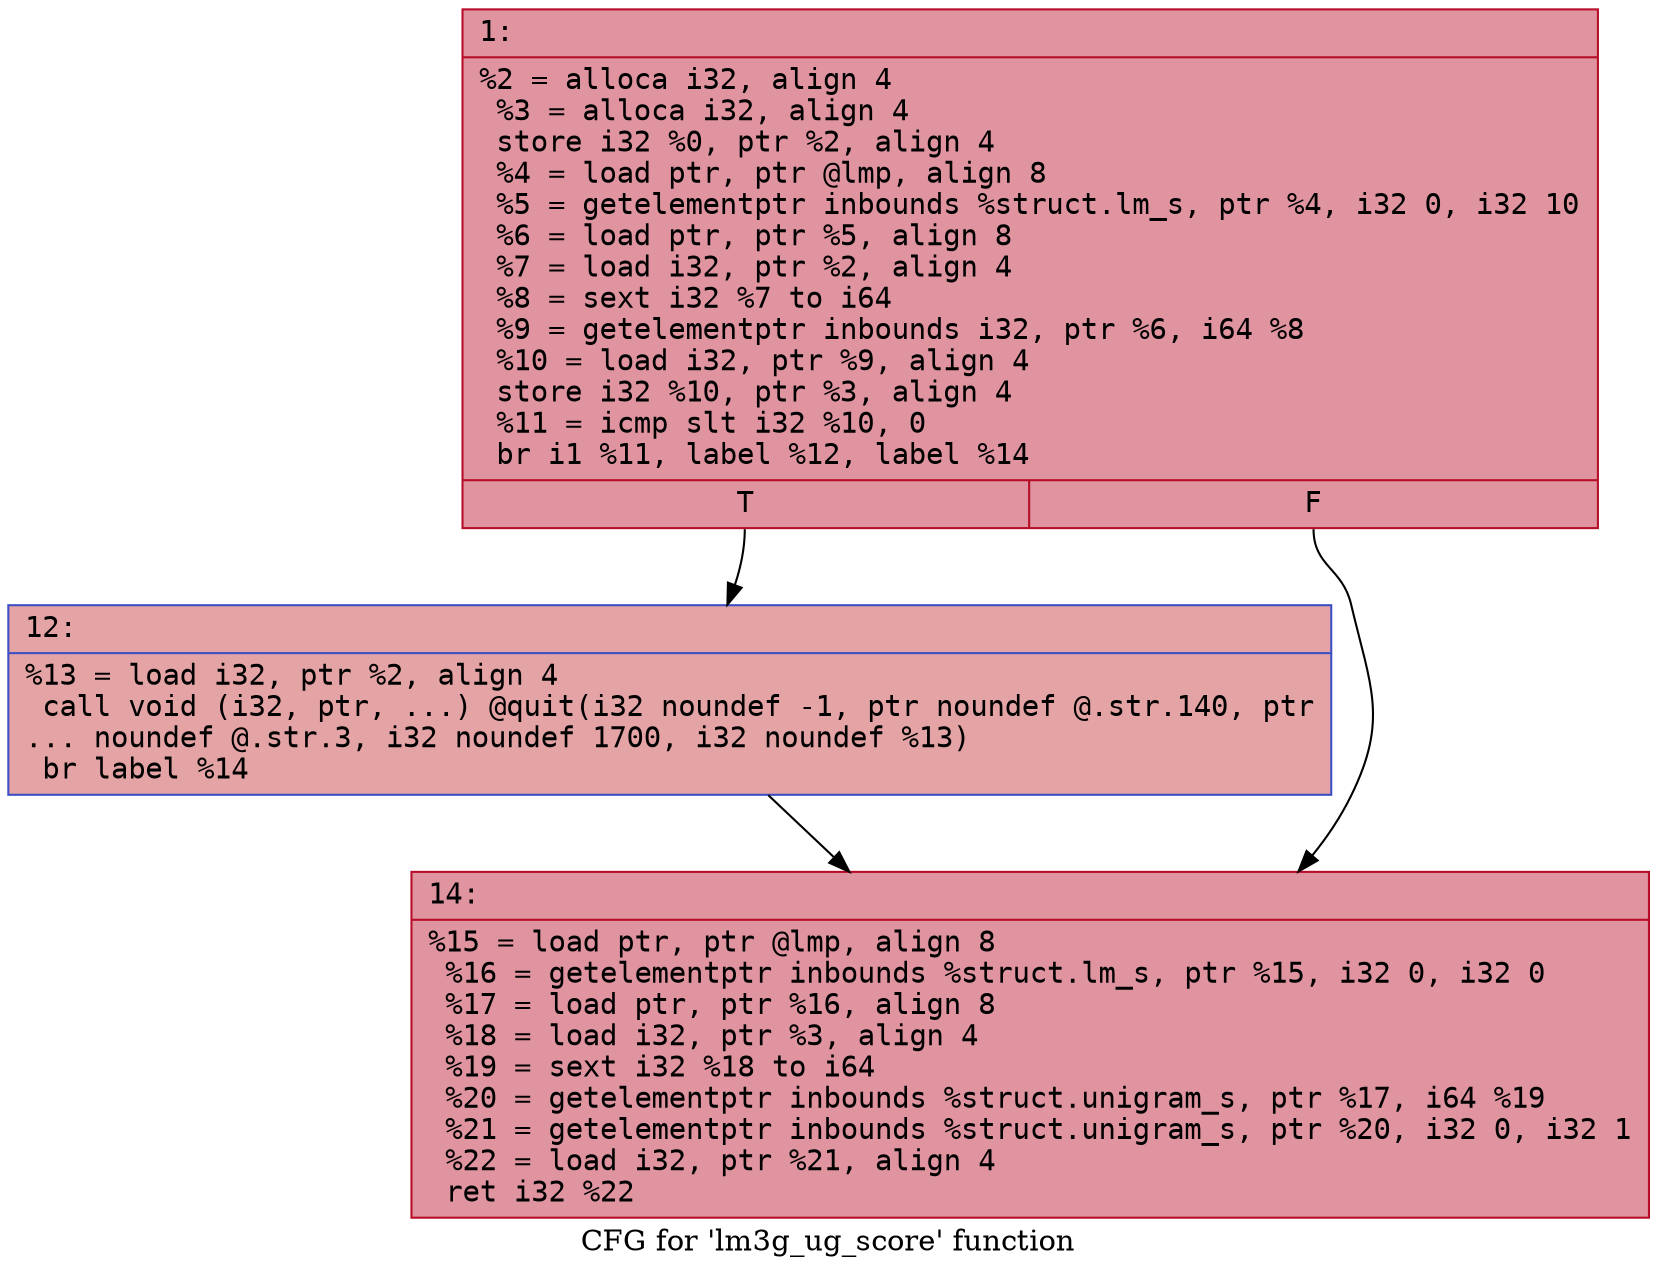 digraph "CFG for 'lm3g_ug_score' function" {
	label="CFG for 'lm3g_ug_score' function";

	Node0x600001024050 [shape=record,color="#b70d28ff", style=filled, fillcolor="#b70d2870" fontname="Courier",label="{1:\l|  %2 = alloca i32, align 4\l  %3 = alloca i32, align 4\l  store i32 %0, ptr %2, align 4\l  %4 = load ptr, ptr @lmp, align 8\l  %5 = getelementptr inbounds %struct.lm_s, ptr %4, i32 0, i32 10\l  %6 = load ptr, ptr %5, align 8\l  %7 = load i32, ptr %2, align 4\l  %8 = sext i32 %7 to i64\l  %9 = getelementptr inbounds i32, ptr %6, i64 %8\l  %10 = load i32, ptr %9, align 4\l  store i32 %10, ptr %3, align 4\l  %11 = icmp slt i32 %10, 0\l  br i1 %11, label %12, label %14\l|{<s0>T|<s1>F}}"];
	Node0x600001024050:s0 -> Node0x6000010240a0[tooltip="1 -> 12\nProbability 37.50%" ];
	Node0x600001024050:s1 -> Node0x6000010240f0[tooltip="1 -> 14\nProbability 62.50%" ];
	Node0x6000010240a0 [shape=record,color="#3d50c3ff", style=filled, fillcolor="#c32e3170" fontname="Courier",label="{12:\l|  %13 = load i32, ptr %2, align 4\l  call void (i32, ptr, ...) @quit(i32 noundef -1, ptr noundef @.str.140, ptr\l... noundef @.str.3, i32 noundef 1700, i32 noundef %13)\l  br label %14\l}"];
	Node0x6000010240a0 -> Node0x6000010240f0[tooltip="12 -> 14\nProbability 100.00%" ];
	Node0x6000010240f0 [shape=record,color="#b70d28ff", style=filled, fillcolor="#b70d2870" fontname="Courier",label="{14:\l|  %15 = load ptr, ptr @lmp, align 8\l  %16 = getelementptr inbounds %struct.lm_s, ptr %15, i32 0, i32 0\l  %17 = load ptr, ptr %16, align 8\l  %18 = load i32, ptr %3, align 4\l  %19 = sext i32 %18 to i64\l  %20 = getelementptr inbounds %struct.unigram_s, ptr %17, i64 %19\l  %21 = getelementptr inbounds %struct.unigram_s, ptr %20, i32 0, i32 1\l  %22 = load i32, ptr %21, align 4\l  ret i32 %22\l}"];
}
